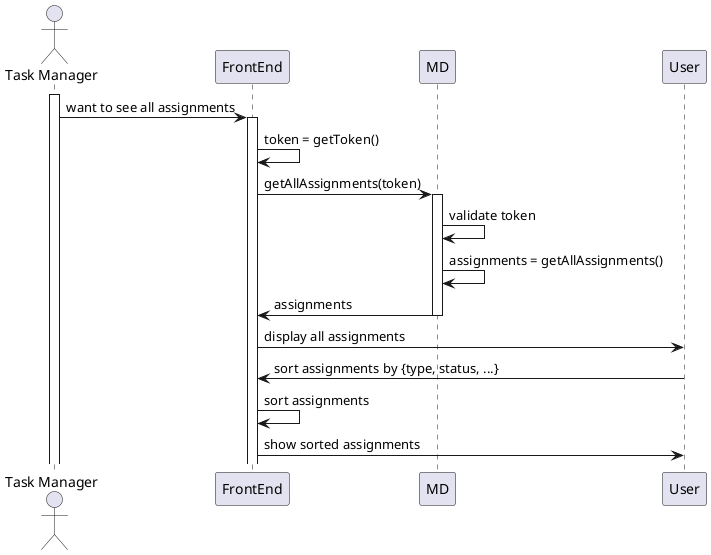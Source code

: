@startuml

actor "Task Manager" as AM
participant FrontEnd as FE
participant MD as MD

activate AM
AM -> FE: want to see all assignments
activate FE
FE -> FE: token = getToken()
FE -> MD: getAllAssignments(token)
activate MD
MD -> MD: validate token
MD -> MD: assignments = getAllAssignments()
MD -> FE: assignments
deactivate MD
FE -> User: display all assignments

User -> FE: sort assignments by {type, status, ...}

FE -> FE: sort assignments
FE -> User: show sorted assignments

@enduml